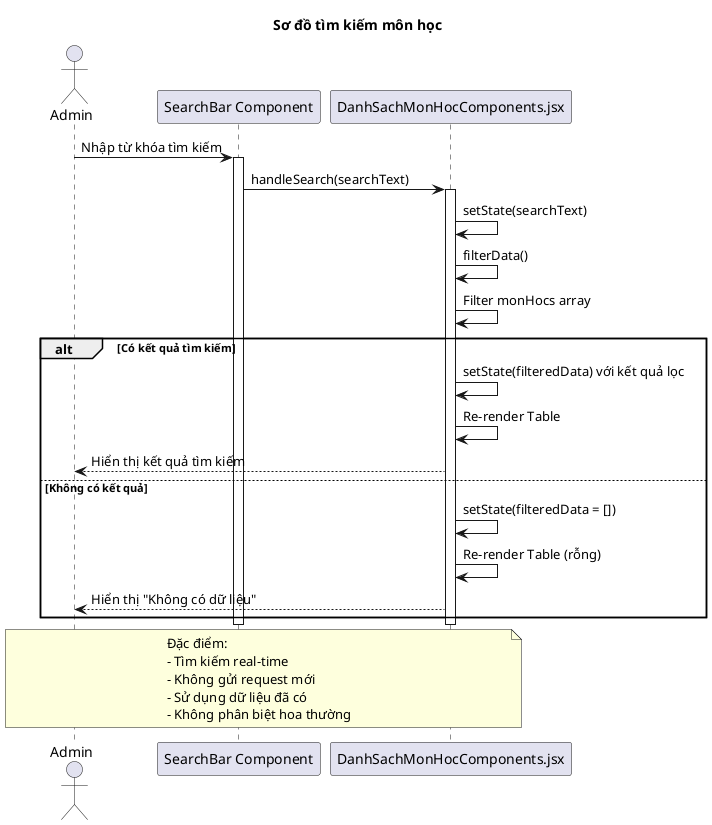 @startuml
'!theme cerulean
title Sơ đồ tìm kiếm môn học

actor "Admin" as admin
participant "SearchBar Component" as searchBar
participant "DanhSachMonHocComponents.jsx" as component

admin -> searchBar: Nhập từ khóa tìm kiếm
activate searchBar

searchBar -> component: handleSearch(searchText)
activate component

component -> component: setState(searchText)
component -> component: filterData()



component -> component: Filter monHocs array
alt Có kết quả tìm kiếm
    component -> component: setState(filteredData) với kết quả lọc
    component -> component: Re-render Table
    component --> admin: Hiển thị kết quả tìm kiếm
else Không có kết quả
    component -> component: setState(filteredData = [])
    component -> component: Re-render Table (rỗng)
    component --> admin: Hiển thị "Không có dữ liệu"
end

deactivate component
deactivate searchBar

note over admin, component
  Đặc điểm:
  - Tìm kiếm real-time
  - Không gửi request mới
  - Sử dụng dữ liệu đã có
  - Không phân biệt hoa thường
end note

@enduml